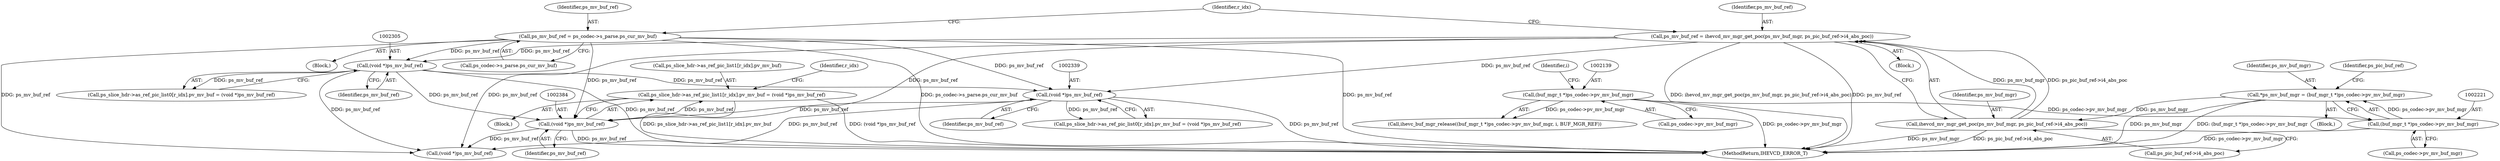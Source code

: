 digraph "0_Android_a1424724a00d62ac5efa0e27953eed66850d662f@pointer" {
"1002375" [label="(Call,ps_slice_hdr->as_ref_pic_list1[r_idx].pv_mv_buf = (void *)ps_mv_buf_ref)"];
"1002383" [label="(Call,(void *)ps_mv_buf_ref)"];
"1002304" [label="(Call,(void *)ps_mv_buf_ref)"];
"1002246" [label="(Call,ps_mv_buf_ref = ps_codec->s_parse.ps_cur_mv_buf)"];
"1002255" [label="(Call,ps_mv_buf_ref = ihevcd_mv_mgr_get_poc(ps_mv_buf_mgr, ps_pic_buf_ref->i4_abs_poc))"];
"1002257" [label="(Call,ihevcd_mv_mgr_get_poc(ps_mv_buf_mgr, ps_pic_buf_ref->i4_abs_poc))"];
"1002218" [label="(Call,*ps_mv_buf_mgr = (buf_mgr_t *)ps_codec->pv_mv_buf_mgr)"];
"1002220" [label="(Call,(buf_mgr_t *)ps_codec->pv_mv_buf_mgr)"];
"1002138" [label="(Call,(buf_mgr_t *)ps_codec->pv_mv_buf_mgr)"];
"1002338" [label="(Call,(void *)ps_mv_buf_ref)"];
"1002385" [label="(Identifier,ps_mv_buf_ref)"];
"1002383" [label="(Call,(void *)ps_mv_buf_ref)"];
"1002138" [label="(Call,(buf_mgr_t *)ps_codec->pv_mv_buf_mgr)"];
"1002304" [label="(Call,(void *)ps_mv_buf_ref)"];
"1002258" [label="(Identifier,ps_mv_buf_mgr)"];
"1002330" [label="(Call,ps_slice_hdr->as_ref_pic_list0[r_idx].pv_mv_buf = (void *)ps_mv_buf_ref)"];
"1002246" [label="(Call,ps_mv_buf_ref = ps_codec->s_parse.ps_cur_mv_buf)"];
"1002363" [label="(Block,)"];
"1002254" [label="(Block,)"];
"1002338" [label="(Call,(void *)ps_mv_buf_ref)"];
"1002375" [label="(Call,ps_slice_hdr->as_ref_pic_list1[r_idx].pv_mv_buf = (void *)ps_mv_buf_ref)"];
"1002351" [label="(Identifier,r_idx)"];
"1002606" [label="(MethodReturn,IHEVCD_ERROR_T)"];
"1002417" [label="(Call,(void *)ps_mv_buf_ref)"];
"1002296" [label="(Call,ps_slice_hdr->as_ref_pic_list0[r_idx].pv_mv_buf = (void *)ps_mv_buf_ref)"];
"1002376" [label="(Call,ps_slice_hdr->as_ref_pic_list1[r_idx].pv_mv_buf)"];
"1002218" [label="(Call,*ps_mv_buf_mgr = (buf_mgr_t *)ps_codec->pv_mv_buf_mgr)"];
"1002255" [label="(Call,ps_mv_buf_ref = ihevcd_mv_mgr_get_poc(ps_mv_buf_mgr, ps_pic_buf_ref->i4_abs_poc))"];
"1002247" [label="(Identifier,ps_mv_buf_ref)"];
"1002226" [label="(Identifier,ps_pic_buf_ref)"];
"1002340" [label="(Identifier,ps_mv_buf_ref)"];
"1002220" [label="(Call,(buf_mgr_t *)ps_codec->pv_mv_buf_mgr)"];
"1002248" [label="(Call,ps_codec->s_parse.ps_cur_mv_buf)"];
"1002264" [label="(Identifier,r_idx)"];
"1002236" [label="(Block,)"];
"1002140" [label="(Call,ps_codec->pv_mv_buf_mgr)"];
"1002219" [label="(Identifier,ps_mv_buf_mgr)"];
"1002259" [label="(Call,ps_pic_buf_ref->i4_abs_poc)"];
"1002143" [label="(Identifier,i)"];
"1002257" [label="(Call,ihevcd_mv_mgr_get_poc(ps_mv_buf_mgr, ps_pic_buf_ref->i4_abs_poc))"];
"1002222" [label="(Call,ps_codec->pv_mv_buf_mgr)"];
"1002306" [label="(Identifier,ps_mv_buf_ref)"];
"1002137" [label="(Call,ihevc_buf_mgr_release((buf_mgr_t *)ps_codec->pv_mv_buf_mgr, i, BUF_MGR_REF))"];
"1002256" [label="(Identifier,ps_mv_buf_ref)"];
"1002205" [label="(Block,)"];
"1002375" -> "1002363"  [label="AST: "];
"1002375" -> "1002383"  [label="CFG: "];
"1002376" -> "1002375"  [label="AST: "];
"1002383" -> "1002375"  [label="AST: "];
"1002351" -> "1002375"  [label="CFG: "];
"1002375" -> "1002606"  [label="DDG: ps_slice_hdr->as_ref_pic_list1[r_idx].pv_mv_buf"];
"1002375" -> "1002606"  [label="DDG: (void *)ps_mv_buf_ref"];
"1002383" -> "1002375"  [label="DDG: ps_mv_buf_ref"];
"1002383" -> "1002385"  [label="CFG: "];
"1002384" -> "1002383"  [label="AST: "];
"1002385" -> "1002383"  [label="AST: "];
"1002383" -> "1002606"  [label="DDG: ps_mv_buf_ref"];
"1002304" -> "1002383"  [label="DDG: ps_mv_buf_ref"];
"1002246" -> "1002383"  [label="DDG: ps_mv_buf_ref"];
"1002338" -> "1002383"  [label="DDG: ps_mv_buf_ref"];
"1002255" -> "1002383"  [label="DDG: ps_mv_buf_ref"];
"1002383" -> "1002417"  [label="DDG: ps_mv_buf_ref"];
"1002304" -> "1002296"  [label="AST: "];
"1002304" -> "1002306"  [label="CFG: "];
"1002305" -> "1002304"  [label="AST: "];
"1002306" -> "1002304"  [label="AST: "];
"1002296" -> "1002304"  [label="CFG: "];
"1002304" -> "1002606"  [label="DDG: ps_mv_buf_ref"];
"1002304" -> "1002296"  [label="DDG: ps_mv_buf_ref"];
"1002246" -> "1002304"  [label="DDG: ps_mv_buf_ref"];
"1002255" -> "1002304"  [label="DDG: ps_mv_buf_ref"];
"1002304" -> "1002338"  [label="DDG: ps_mv_buf_ref"];
"1002304" -> "1002417"  [label="DDG: ps_mv_buf_ref"];
"1002246" -> "1002236"  [label="AST: "];
"1002246" -> "1002248"  [label="CFG: "];
"1002247" -> "1002246"  [label="AST: "];
"1002248" -> "1002246"  [label="AST: "];
"1002264" -> "1002246"  [label="CFG: "];
"1002246" -> "1002606"  [label="DDG: ps_mv_buf_ref"];
"1002246" -> "1002606"  [label="DDG: ps_codec->s_parse.ps_cur_mv_buf"];
"1002246" -> "1002338"  [label="DDG: ps_mv_buf_ref"];
"1002246" -> "1002417"  [label="DDG: ps_mv_buf_ref"];
"1002255" -> "1002254"  [label="AST: "];
"1002255" -> "1002257"  [label="CFG: "];
"1002256" -> "1002255"  [label="AST: "];
"1002257" -> "1002255"  [label="AST: "];
"1002264" -> "1002255"  [label="CFG: "];
"1002255" -> "1002606"  [label="DDG: ihevcd_mv_mgr_get_poc(ps_mv_buf_mgr, ps_pic_buf_ref->i4_abs_poc)"];
"1002255" -> "1002606"  [label="DDG: ps_mv_buf_ref"];
"1002257" -> "1002255"  [label="DDG: ps_mv_buf_mgr"];
"1002257" -> "1002255"  [label="DDG: ps_pic_buf_ref->i4_abs_poc"];
"1002255" -> "1002338"  [label="DDG: ps_mv_buf_ref"];
"1002255" -> "1002417"  [label="DDG: ps_mv_buf_ref"];
"1002257" -> "1002259"  [label="CFG: "];
"1002258" -> "1002257"  [label="AST: "];
"1002259" -> "1002257"  [label="AST: "];
"1002257" -> "1002606"  [label="DDG: ps_mv_buf_mgr"];
"1002257" -> "1002606"  [label="DDG: ps_pic_buf_ref->i4_abs_poc"];
"1002218" -> "1002257"  [label="DDG: ps_mv_buf_mgr"];
"1002218" -> "1002205"  [label="AST: "];
"1002218" -> "1002220"  [label="CFG: "];
"1002219" -> "1002218"  [label="AST: "];
"1002220" -> "1002218"  [label="AST: "];
"1002226" -> "1002218"  [label="CFG: "];
"1002218" -> "1002606"  [label="DDG: (buf_mgr_t *)ps_codec->pv_mv_buf_mgr"];
"1002218" -> "1002606"  [label="DDG: ps_mv_buf_mgr"];
"1002220" -> "1002218"  [label="DDG: ps_codec->pv_mv_buf_mgr"];
"1002220" -> "1002222"  [label="CFG: "];
"1002221" -> "1002220"  [label="AST: "];
"1002222" -> "1002220"  [label="AST: "];
"1002220" -> "1002606"  [label="DDG: ps_codec->pv_mv_buf_mgr"];
"1002138" -> "1002220"  [label="DDG: ps_codec->pv_mv_buf_mgr"];
"1002138" -> "1002137"  [label="AST: "];
"1002138" -> "1002140"  [label="CFG: "];
"1002139" -> "1002138"  [label="AST: "];
"1002140" -> "1002138"  [label="AST: "];
"1002143" -> "1002138"  [label="CFG: "];
"1002138" -> "1002606"  [label="DDG: ps_codec->pv_mv_buf_mgr"];
"1002138" -> "1002137"  [label="DDG: ps_codec->pv_mv_buf_mgr"];
"1002338" -> "1002330"  [label="AST: "];
"1002338" -> "1002340"  [label="CFG: "];
"1002339" -> "1002338"  [label="AST: "];
"1002340" -> "1002338"  [label="AST: "];
"1002330" -> "1002338"  [label="CFG: "];
"1002338" -> "1002606"  [label="DDG: ps_mv_buf_ref"];
"1002338" -> "1002330"  [label="DDG: ps_mv_buf_ref"];
"1002338" -> "1002417"  [label="DDG: ps_mv_buf_ref"];
}
